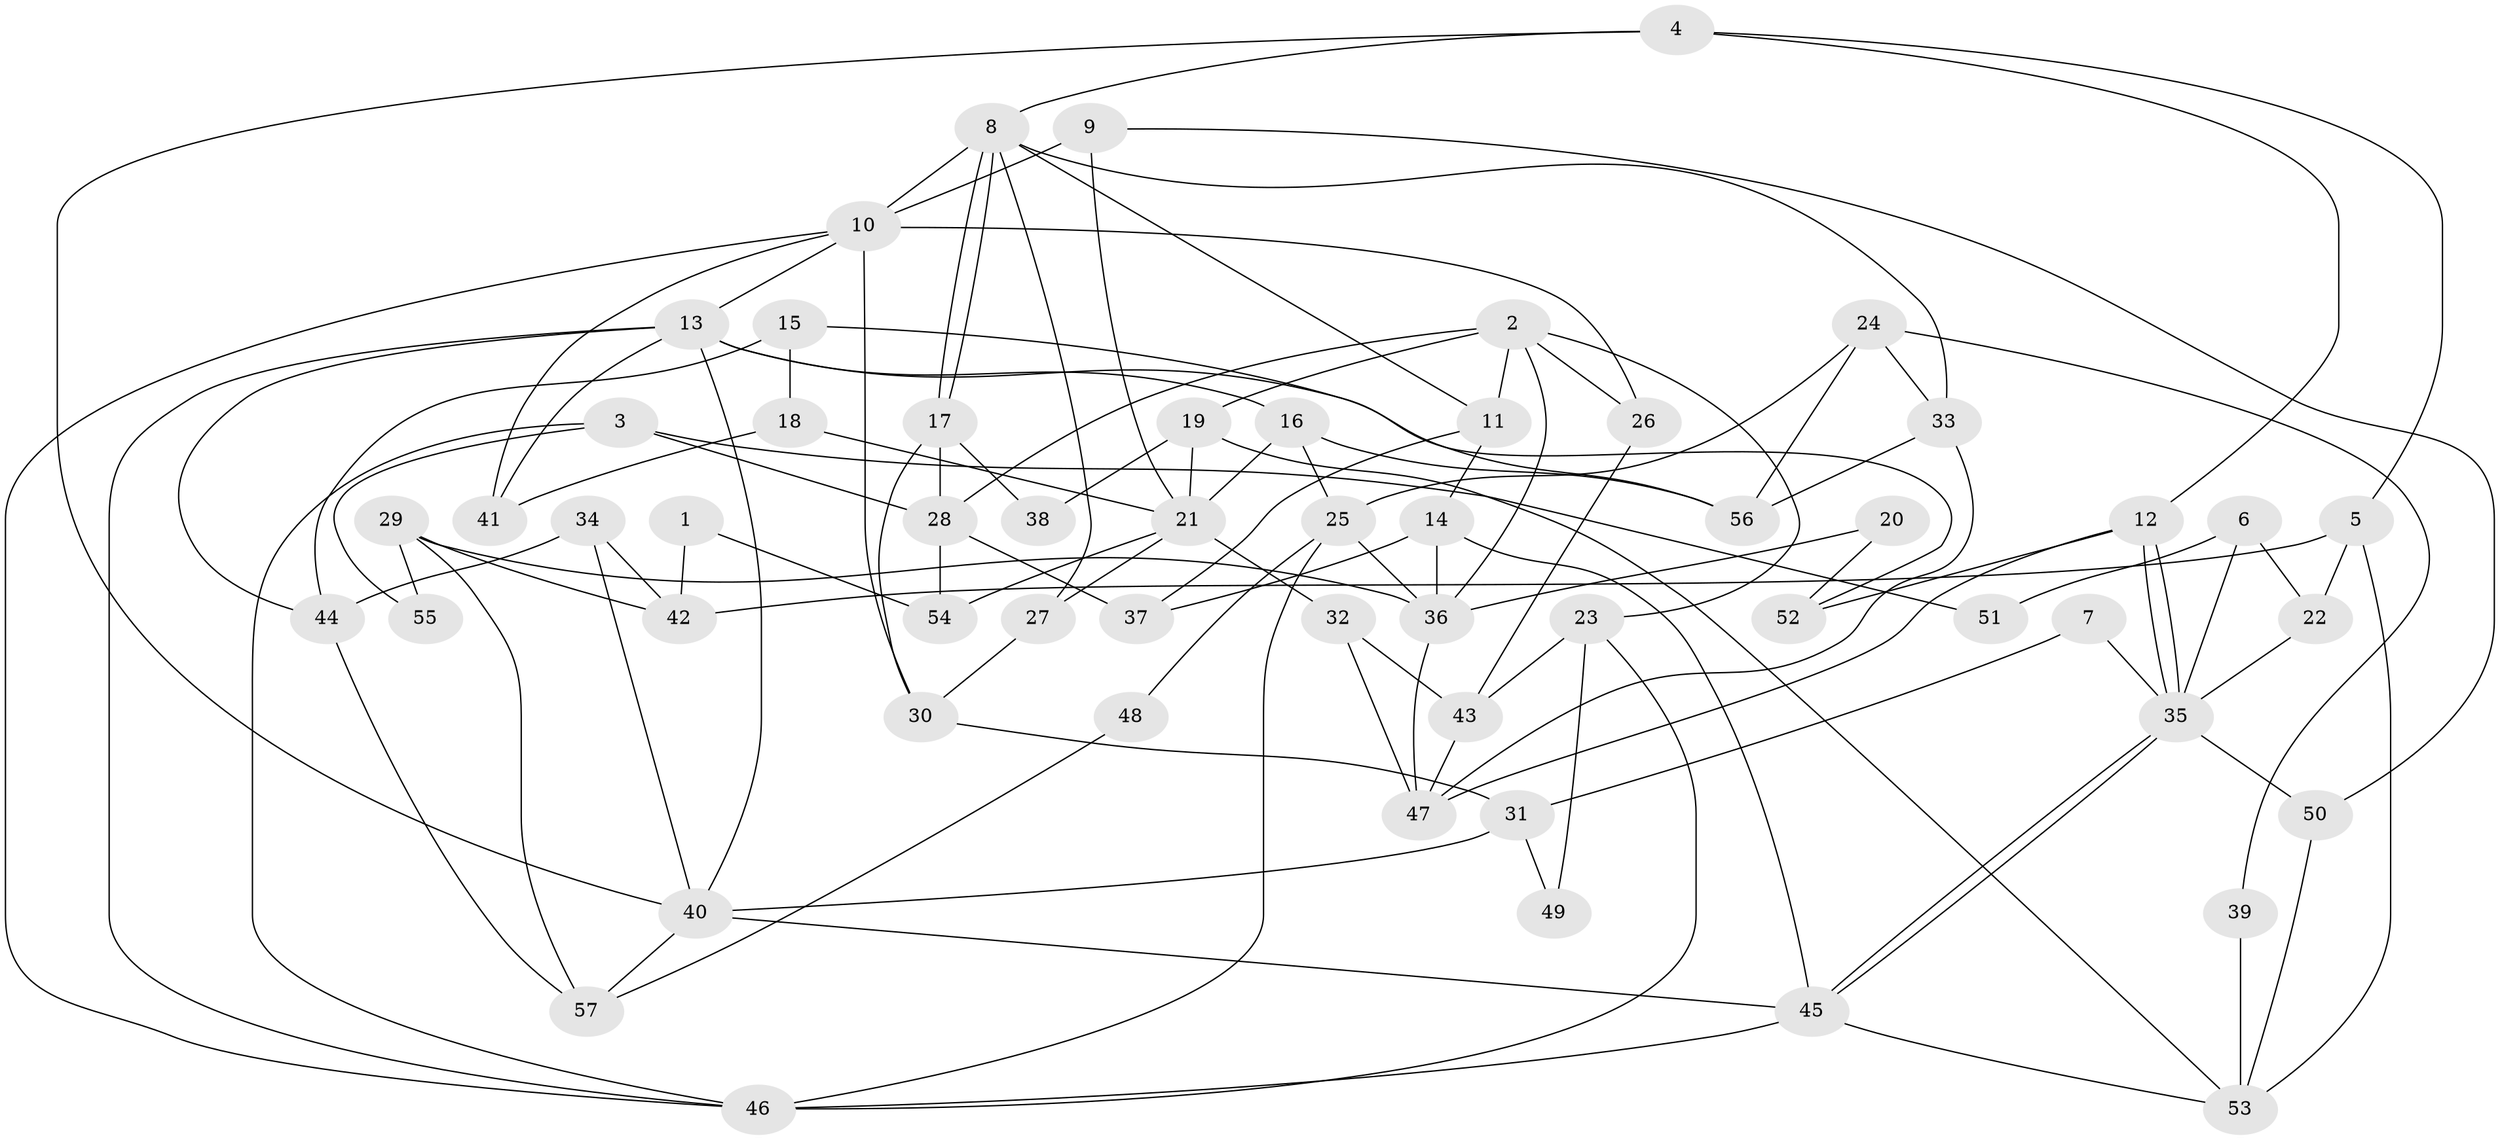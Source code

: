 // coarse degree distribution, {3: 0.18181818181818182, 12: 0.045454545454545456, 7: 0.13636363636363635, 11: 0.045454545454545456, 4: 0.18181818181818182, 5: 0.13636363636363635, 8: 0.09090909090909091, 9: 0.045454545454545456, 6: 0.09090909090909091, 2: 0.045454545454545456}
// Generated by graph-tools (version 1.1) at 2025/18/03/04/25 18:18:50]
// undirected, 57 vertices, 114 edges
graph export_dot {
graph [start="1"]
  node [color=gray90,style=filled];
  1;
  2;
  3;
  4;
  5;
  6;
  7;
  8;
  9;
  10;
  11;
  12;
  13;
  14;
  15;
  16;
  17;
  18;
  19;
  20;
  21;
  22;
  23;
  24;
  25;
  26;
  27;
  28;
  29;
  30;
  31;
  32;
  33;
  34;
  35;
  36;
  37;
  38;
  39;
  40;
  41;
  42;
  43;
  44;
  45;
  46;
  47;
  48;
  49;
  50;
  51;
  52;
  53;
  54;
  55;
  56;
  57;
  1 -- 54;
  1 -- 42;
  2 -- 28;
  2 -- 36;
  2 -- 11;
  2 -- 19;
  2 -- 23;
  2 -- 26;
  3 -- 46;
  3 -- 28;
  3 -- 51;
  3 -- 55;
  4 -- 8;
  4 -- 40;
  4 -- 5;
  4 -- 12;
  5 -- 53;
  5 -- 22;
  5 -- 42;
  6 -- 22;
  6 -- 35;
  6 -- 51;
  7 -- 35;
  7 -- 31;
  8 -- 17;
  8 -- 17;
  8 -- 10;
  8 -- 11;
  8 -- 27;
  8 -- 33;
  9 -- 10;
  9 -- 21;
  9 -- 50;
  10 -- 26;
  10 -- 46;
  10 -- 13;
  10 -- 30;
  10 -- 41;
  11 -- 14;
  11 -- 37;
  12 -- 35;
  12 -- 35;
  12 -- 47;
  12 -- 52;
  13 -- 46;
  13 -- 16;
  13 -- 40;
  13 -- 41;
  13 -- 44;
  13 -- 52;
  14 -- 36;
  14 -- 37;
  14 -- 45;
  15 -- 18;
  15 -- 56;
  15 -- 44;
  16 -- 25;
  16 -- 21;
  16 -- 56;
  17 -- 30;
  17 -- 28;
  17 -- 38;
  18 -- 21;
  18 -- 41;
  19 -- 53;
  19 -- 21;
  19 -- 38;
  20 -- 36;
  20 -- 52;
  21 -- 27;
  21 -- 32;
  21 -- 54;
  22 -- 35;
  23 -- 43;
  23 -- 46;
  23 -- 49;
  24 -- 25;
  24 -- 33;
  24 -- 39;
  24 -- 56;
  25 -- 46;
  25 -- 36;
  25 -- 48;
  26 -- 43;
  27 -- 30;
  28 -- 37;
  28 -- 54;
  29 -- 57;
  29 -- 42;
  29 -- 36;
  29 -- 55;
  30 -- 31;
  31 -- 40;
  31 -- 49;
  32 -- 47;
  32 -- 43;
  33 -- 56;
  33 -- 47;
  34 -- 40;
  34 -- 44;
  34 -- 42;
  35 -- 45;
  35 -- 45;
  35 -- 50;
  36 -- 47;
  39 -- 53;
  40 -- 45;
  40 -- 57;
  43 -- 47;
  44 -- 57;
  45 -- 46;
  45 -- 53;
  48 -- 57;
  50 -- 53;
}
